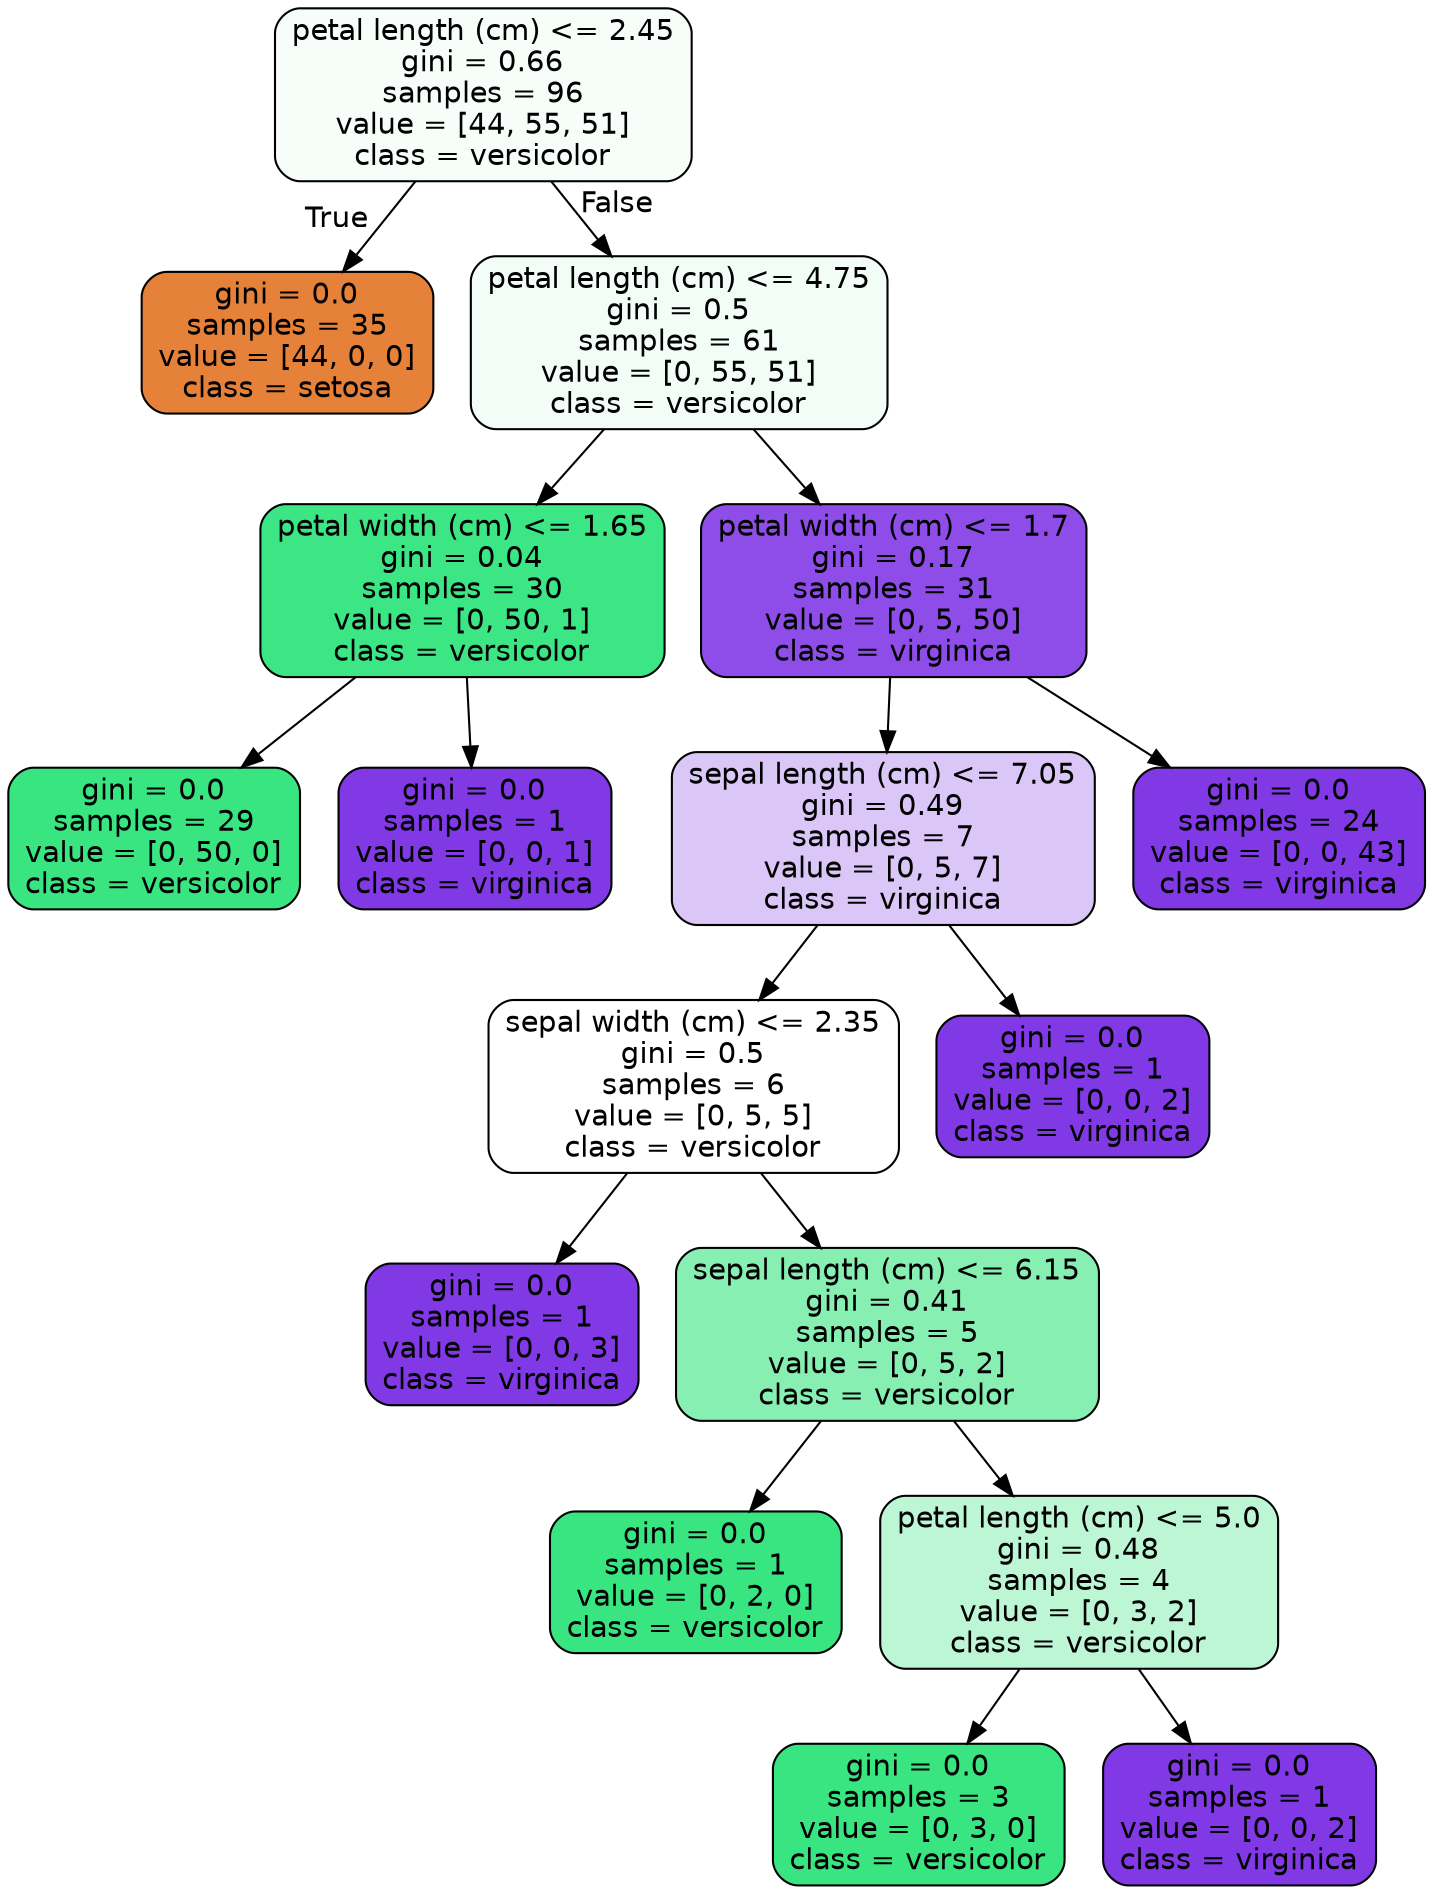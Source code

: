 digraph Tree {
node [shape=box, style="filled, rounded", color="black", fontname=helvetica] ;
edge [fontname=helvetica] ;
0 [label="petal length (cm) <= 2.45\ngini = 0.66\nsamples = 96\nvalue = [44, 55, 51]\nclass = versicolor", fillcolor="#f7fefa"] ;
1 [label="gini = 0.0\nsamples = 35\nvalue = [44, 0, 0]\nclass = setosa", fillcolor="#e58139"] ;
0 -> 1 [labeldistance=2.5, labelangle=45, headlabel="True"] ;
2 [label="petal length (cm) <= 4.75\ngini = 0.5\nsamples = 61\nvalue = [0, 55, 51]\nclass = versicolor", fillcolor="#f1fdf6"] ;
0 -> 2 [labeldistance=2.5, labelangle=-45, headlabel="False"] ;
3 [label="petal width (cm) <= 1.65\ngini = 0.04\nsamples = 30\nvalue = [0, 50, 1]\nclass = versicolor", fillcolor="#3de684"] ;
2 -> 3 ;
4 [label="gini = 0.0\nsamples = 29\nvalue = [0, 50, 0]\nclass = versicolor", fillcolor="#39e581"] ;
3 -> 4 ;
5 [label="gini = 0.0\nsamples = 1\nvalue = [0, 0, 1]\nclass = virginica", fillcolor="#8139e5"] ;
3 -> 5 ;
6 [label="petal width (cm) <= 1.7\ngini = 0.17\nsamples = 31\nvalue = [0, 5, 50]\nclass = virginica", fillcolor="#8e4de8"] ;
2 -> 6 ;
7 [label="sepal length (cm) <= 7.05\ngini = 0.49\nsamples = 7\nvalue = [0, 5, 7]\nclass = virginica", fillcolor="#dbc6f8"] ;
6 -> 7 ;
8 [label="sepal width (cm) <= 2.35\ngini = 0.5\nsamples = 6\nvalue = [0, 5, 5]\nclass = versicolor", fillcolor="#ffffff"] ;
7 -> 8 ;
9 [label="gini = 0.0\nsamples = 1\nvalue = [0, 0, 3]\nclass = virginica", fillcolor="#8139e5"] ;
8 -> 9 ;
10 [label="sepal length (cm) <= 6.15\ngini = 0.41\nsamples = 5\nvalue = [0, 5, 2]\nclass = versicolor", fillcolor="#88efb3"] ;
8 -> 10 ;
11 [label="gini = 0.0\nsamples = 1\nvalue = [0, 2, 0]\nclass = versicolor", fillcolor="#39e581"] ;
10 -> 11 ;
12 [label="petal length (cm) <= 5.0\ngini = 0.48\nsamples = 4\nvalue = [0, 3, 2]\nclass = versicolor", fillcolor="#bdf6d5"] ;
10 -> 12 ;
13 [label="gini = 0.0\nsamples = 3\nvalue = [0, 3, 0]\nclass = versicolor", fillcolor="#39e581"] ;
12 -> 13 ;
14 [label="gini = 0.0\nsamples = 1\nvalue = [0, 0, 2]\nclass = virginica", fillcolor="#8139e5"] ;
12 -> 14 ;
15 [label="gini = 0.0\nsamples = 1\nvalue = [0, 0, 2]\nclass = virginica", fillcolor="#8139e5"] ;
7 -> 15 ;
16 [label="gini = 0.0\nsamples = 24\nvalue = [0, 0, 43]\nclass = virginica", fillcolor="#8139e5"] ;
6 -> 16 ;
}